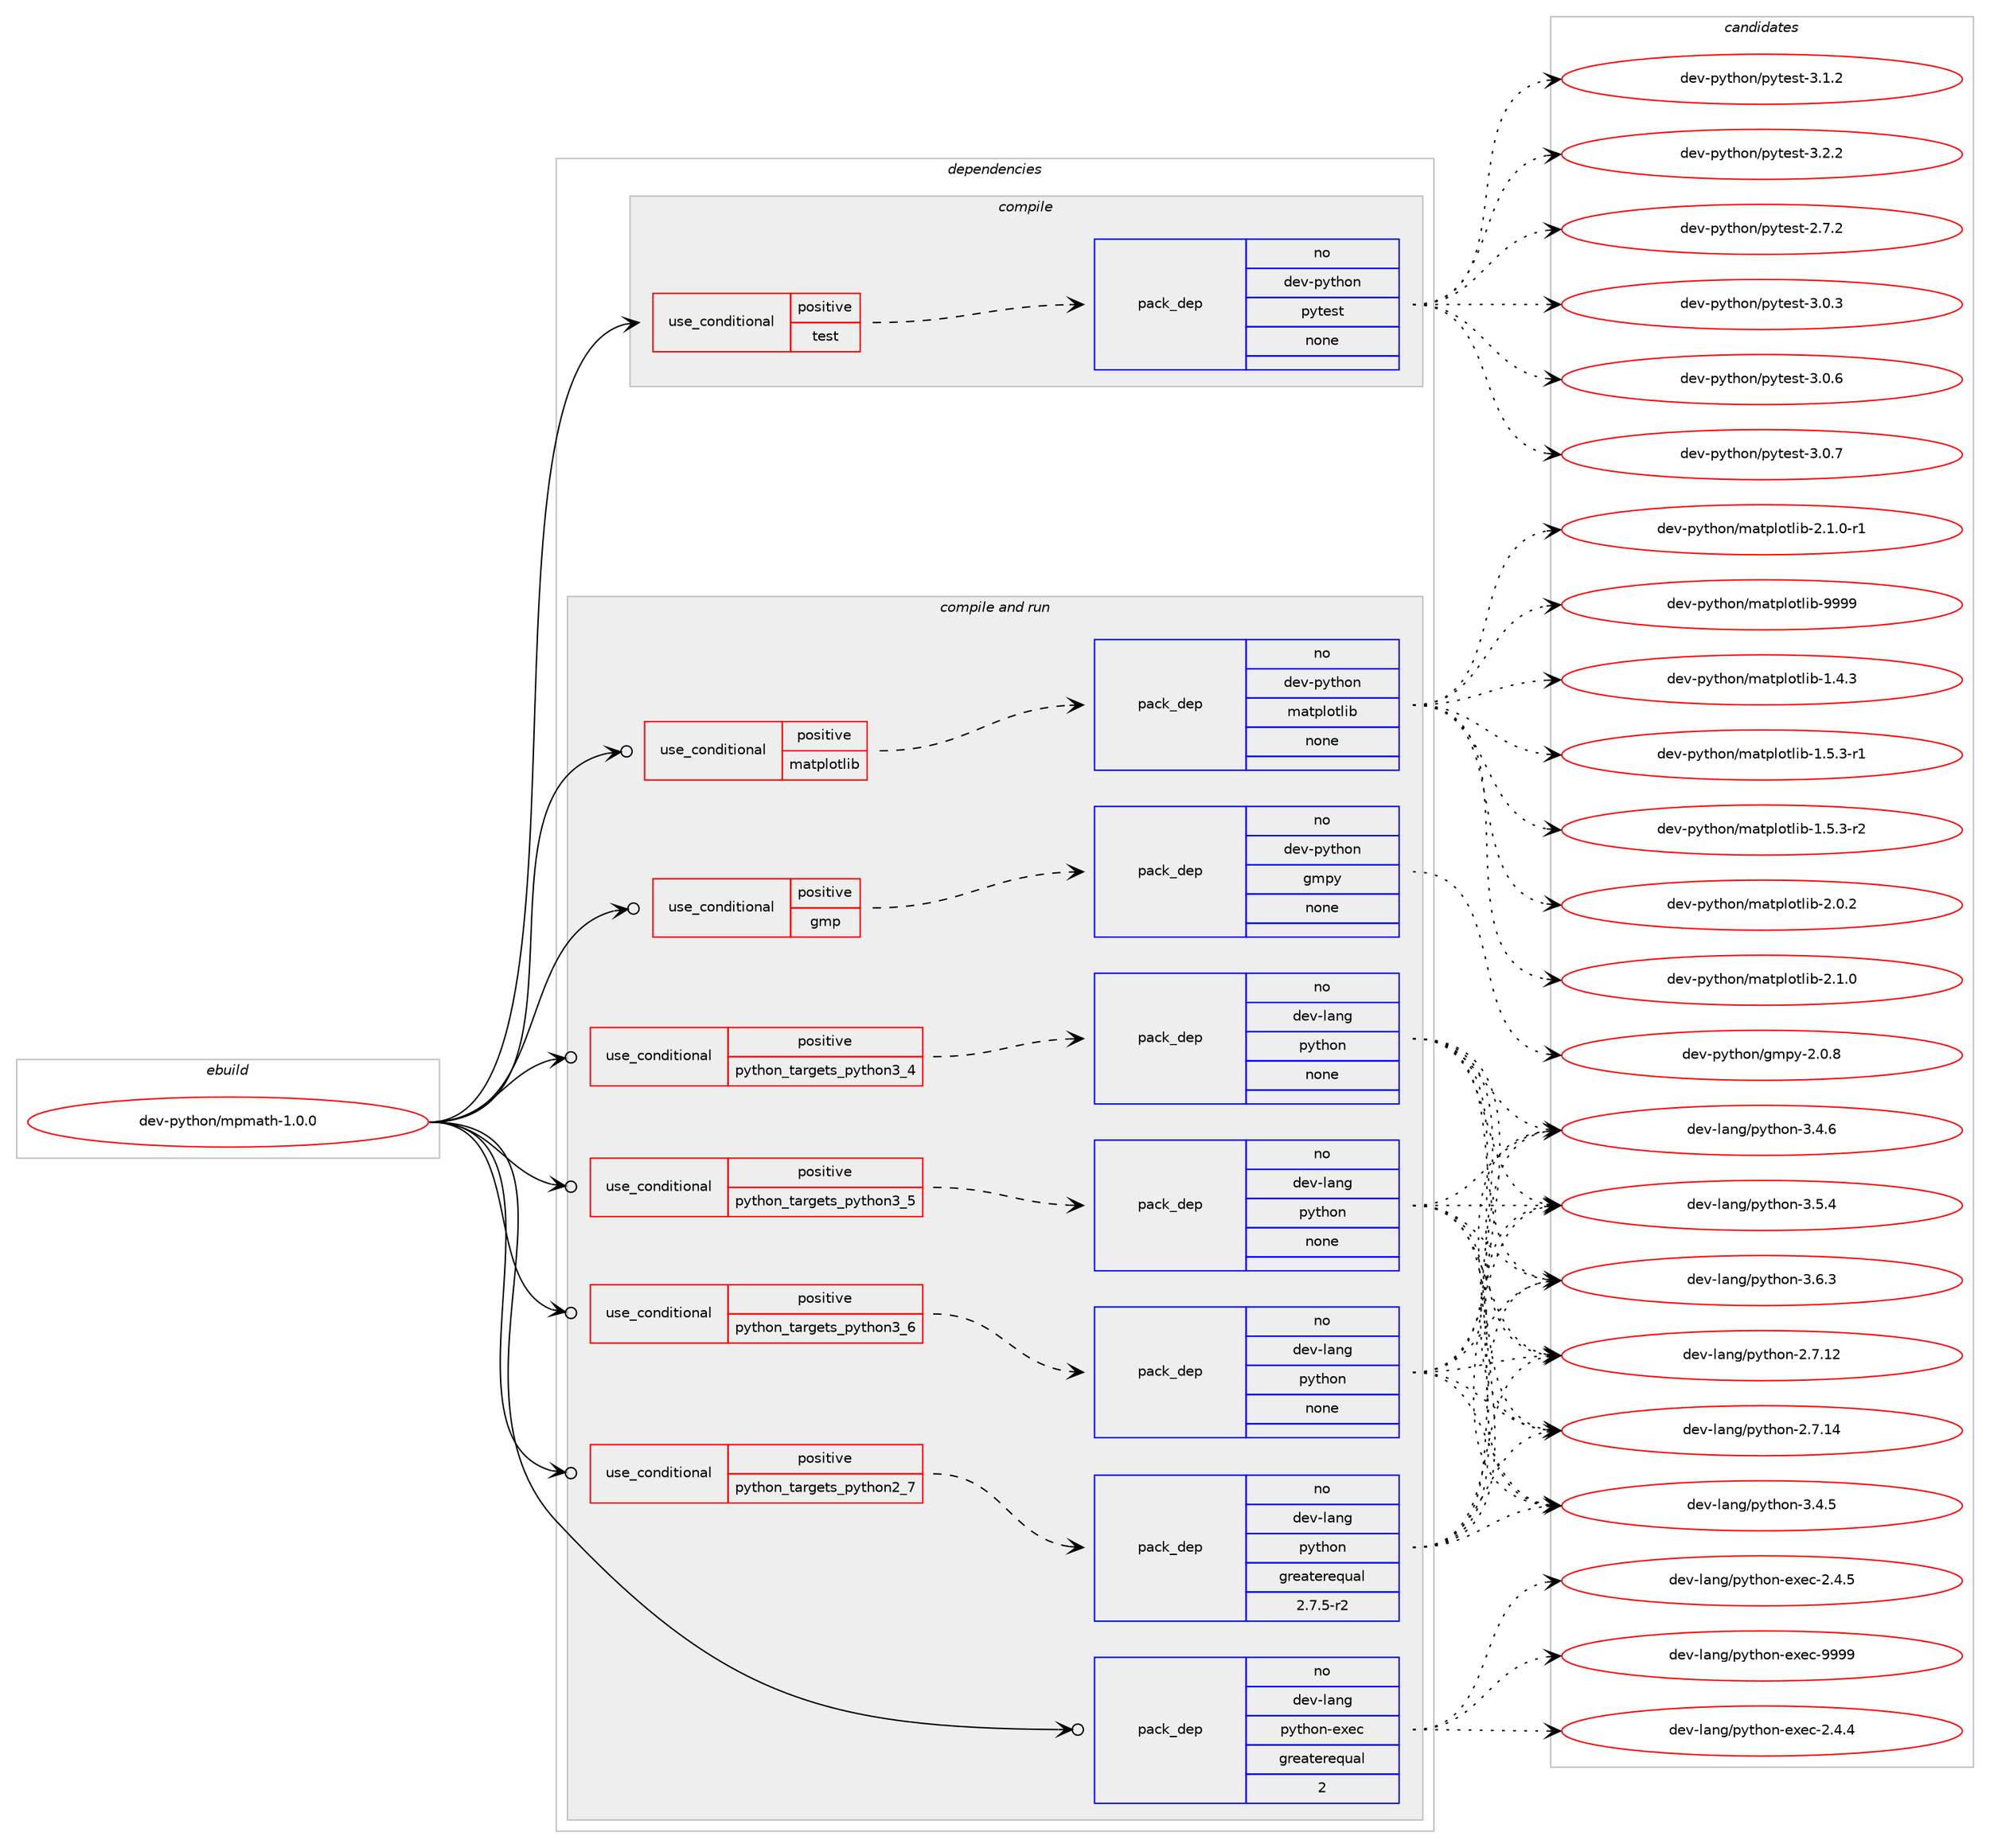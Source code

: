 digraph prolog {

# *************
# Graph options
# *************

newrank=true;
concentrate=true;
compound=true;
graph [rankdir=LR,fontname=Helvetica,fontsize=10,ranksep=1.5];#, ranksep=2.5, nodesep=0.2];
edge  [arrowhead=vee];
node  [fontname=Helvetica,fontsize=10];

# **********
# The ebuild
# **********

subgraph cluster_leftcol {
color=gray;
rank=same;
label=<<i>ebuild</i>>;
id [label="dev-python/mpmath-1.0.0", color=red, width=4, href="../dev-python/mpmath-1.0.0.svg"];
}

# ****************
# The dependencies
# ****************

subgraph cluster_midcol {
color=gray;
label=<<i>dependencies</i>>;
subgraph cluster_compile {
fillcolor="#eeeeee";
style=filled;
label=<<i>compile</i>>;
subgraph cond35702 {
dependency166883 [label=<<TABLE BORDER="0" CELLBORDER="1" CELLSPACING="0" CELLPADDING="4"><TR><TD ROWSPAN="3" CELLPADDING="10">use_conditional</TD></TR><TR><TD>positive</TD></TR><TR><TD>test</TD></TR></TABLE>>, shape=none, color=red];
subgraph pack127326 {
dependency166884 [label=<<TABLE BORDER="0" CELLBORDER="1" CELLSPACING="0" CELLPADDING="4" WIDTH="220"><TR><TD ROWSPAN="6" CELLPADDING="30">pack_dep</TD></TR><TR><TD WIDTH="110">no</TD></TR><TR><TD>dev-python</TD></TR><TR><TD>pytest</TD></TR><TR><TD>none</TD></TR><TR><TD></TD></TR></TABLE>>, shape=none, color=blue];
}
dependency166883:e -> dependency166884:w [weight=20,style="dashed",arrowhead="vee"];
}
id:e -> dependency166883:w [weight=20,style="solid",arrowhead="vee"];
}
subgraph cluster_compileandrun {
fillcolor="#eeeeee";
style=filled;
label=<<i>compile and run</i>>;
subgraph cond35703 {
dependency166885 [label=<<TABLE BORDER="0" CELLBORDER="1" CELLSPACING="0" CELLPADDING="4"><TR><TD ROWSPAN="3" CELLPADDING="10">use_conditional</TD></TR><TR><TD>positive</TD></TR><TR><TD>gmp</TD></TR></TABLE>>, shape=none, color=red];
subgraph pack127327 {
dependency166886 [label=<<TABLE BORDER="0" CELLBORDER="1" CELLSPACING="0" CELLPADDING="4" WIDTH="220"><TR><TD ROWSPAN="6" CELLPADDING="30">pack_dep</TD></TR><TR><TD WIDTH="110">no</TD></TR><TR><TD>dev-python</TD></TR><TR><TD>gmpy</TD></TR><TR><TD>none</TD></TR><TR><TD></TD></TR></TABLE>>, shape=none, color=blue];
}
dependency166885:e -> dependency166886:w [weight=20,style="dashed",arrowhead="vee"];
}
id:e -> dependency166885:w [weight=20,style="solid",arrowhead="odotvee"];
subgraph cond35704 {
dependency166887 [label=<<TABLE BORDER="0" CELLBORDER="1" CELLSPACING="0" CELLPADDING="4"><TR><TD ROWSPAN="3" CELLPADDING="10">use_conditional</TD></TR><TR><TD>positive</TD></TR><TR><TD>matplotlib</TD></TR></TABLE>>, shape=none, color=red];
subgraph pack127328 {
dependency166888 [label=<<TABLE BORDER="0" CELLBORDER="1" CELLSPACING="0" CELLPADDING="4" WIDTH="220"><TR><TD ROWSPAN="6" CELLPADDING="30">pack_dep</TD></TR><TR><TD WIDTH="110">no</TD></TR><TR><TD>dev-python</TD></TR><TR><TD>matplotlib</TD></TR><TR><TD>none</TD></TR><TR><TD></TD></TR></TABLE>>, shape=none, color=blue];
}
dependency166887:e -> dependency166888:w [weight=20,style="dashed",arrowhead="vee"];
}
id:e -> dependency166887:w [weight=20,style="solid",arrowhead="odotvee"];
subgraph cond35705 {
dependency166889 [label=<<TABLE BORDER="0" CELLBORDER="1" CELLSPACING="0" CELLPADDING="4"><TR><TD ROWSPAN="3" CELLPADDING="10">use_conditional</TD></TR><TR><TD>positive</TD></TR><TR><TD>python_targets_python2_7</TD></TR></TABLE>>, shape=none, color=red];
subgraph pack127329 {
dependency166890 [label=<<TABLE BORDER="0" CELLBORDER="1" CELLSPACING="0" CELLPADDING="4" WIDTH="220"><TR><TD ROWSPAN="6" CELLPADDING="30">pack_dep</TD></TR><TR><TD WIDTH="110">no</TD></TR><TR><TD>dev-lang</TD></TR><TR><TD>python</TD></TR><TR><TD>greaterequal</TD></TR><TR><TD>2.7.5-r2</TD></TR></TABLE>>, shape=none, color=blue];
}
dependency166889:e -> dependency166890:w [weight=20,style="dashed",arrowhead="vee"];
}
id:e -> dependency166889:w [weight=20,style="solid",arrowhead="odotvee"];
subgraph cond35706 {
dependency166891 [label=<<TABLE BORDER="0" CELLBORDER="1" CELLSPACING="0" CELLPADDING="4"><TR><TD ROWSPAN="3" CELLPADDING="10">use_conditional</TD></TR><TR><TD>positive</TD></TR><TR><TD>python_targets_python3_4</TD></TR></TABLE>>, shape=none, color=red];
subgraph pack127330 {
dependency166892 [label=<<TABLE BORDER="0" CELLBORDER="1" CELLSPACING="0" CELLPADDING="4" WIDTH="220"><TR><TD ROWSPAN="6" CELLPADDING="30">pack_dep</TD></TR><TR><TD WIDTH="110">no</TD></TR><TR><TD>dev-lang</TD></TR><TR><TD>python</TD></TR><TR><TD>none</TD></TR><TR><TD></TD></TR></TABLE>>, shape=none, color=blue];
}
dependency166891:e -> dependency166892:w [weight=20,style="dashed",arrowhead="vee"];
}
id:e -> dependency166891:w [weight=20,style="solid",arrowhead="odotvee"];
subgraph cond35707 {
dependency166893 [label=<<TABLE BORDER="0" CELLBORDER="1" CELLSPACING="0" CELLPADDING="4"><TR><TD ROWSPAN="3" CELLPADDING="10">use_conditional</TD></TR><TR><TD>positive</TD></TR><TR><TD>python_targets_python3_5</TD></TR></TABLE>>, shape=none, color=red];
subgraph pack127331 {
dependency166894 [label=<<TABLE BORDER="0" CELLBORDER="1" CELLSPACING="0" CELLPADDING="4" WIDTH="220"><TR><TD ROWSPAN="6" CELLPADDING="30">pack_dep</TD></TR><TR><TD WIDTH="110">no</TD></TR><TR><TD>dev-lang</TD></TR><TR><TD>python</TD></TR><TR><TD>none</TD></TR><TR><TD></TD></TR></TABLE>>, shape=none, color=blue];
}
dependency166893:e -> dependency166894:w [weight=20,style="dashed",arrowhead="vee"];
}
id:e -> dependency166893:w [weight=20,style="solid",arrowhead="odotvee"];
subgraph cond35708 {
dependency166895 [label=<<TABLE BORDER="0" CELLBORDER="1" CELLSPACING="0" CELLPADDING="4"><TR><TD ROWSPAN="3" CELLPADDING="10">use_conditional</TD></TR><TR><TD>positive</TD></TR><TR><TD>python_targets_python3_6</TD></TR></TABLE>>, shape=none, color=red];
subgraph pack127332 {
dependency166896 [label=<<TABLE BORDER="0" CELLBORDER="1" CELLSPACING="0" CELLPADDING="4" WIDTH="220"><TR><TD ROWSPAN="6" CELLPADDING="30">pack_dep</TD></TR><TR><TD WIDTH="110">no</TD></TR><TR><TD>dev-lang</TD></TR><TR><TD>python</TD></TR><TR><TD>none</TD></TR><TR><TD></TD></TR></TABLE>>, shape=none, color=blue];
}
dependency166895:e -> dependency166896:w [weight=20,style="dashed",arrowhead="vee"];
}
id:e -> dependency166895:w [weight=20,style="solid",arrowhead="odotvee"];
subgraph pack127333 {
dependency166897 [label=<<TABLE BORDER="0" CELLBORDER="1" CELLSPACING="0" CELLPADDING="4" WIDTH="220"><TR><TD ROWSPAN="6" CELLPADDING="30">pack_dep</TD></TR><TR><TD WIDTH="110">no</TD></TR><TR><TD>dev-lang</TD></TR><TR><TD>python-exec</TD></TR><TR><TD>greaterequal</TD></TR><TR><TD>2</TD></TR></TABLE>>, shape=none, color=blue];
}
id:e -> dependency166897:w [weight=20,style="solid",arrowhead="odotvee"];
}
subgraph cluster_run {
fillcolor="#eeeeee";
style=filled;
label=<<i>run</i>>;
}
}

# **************
# The candidates
# **************

subgraph cluster_choices {
rank=same;
color=gray;
label=<<i>candidates</i>>;

subgraph choice127326 {
color=black;
nodesep=1;
choice1001011184511212111610411111047112121116101115116455046554650 [label="dev-python/pytest-2.7.2", color=red, width=4,href="../dev-python/pytest-2.7.2.svg"];
choice1001011184511212111610411111047112121116101115116455146484651 [label="dev-python/pytest-3.0.3", color=red, width=4,href="../dev-python/pytest-3.0.3.svg"];
choice1001011184511212111610411111047112121116101115116455146484654 [label="dev-python/pytest-3.0.6", color=red, width=4,href="../dev-python/pytest-3.0.6.svg"];
choice1001011184511212111610411111047112121116101115116455146484655 [label="dev-python/pytest-3.0.7", color=red, width=4,href="../dev-python/pytest-3.0.7.svg"];
choice1001011184511212111610411111047112121116101115116455146494650 [label="dev-python/pytest-3.1.2", color=red, width=4,href="../dev-python/pytest-3.1.2.svg"];
choice1001011184511212111610411111047112121116101115116455146504650 [label="dev-python/pytest-3.2.2", color=red, width=4,href="../dev-python/pytest-3.2.2.svg"];
dependency166884:e -> choice1001011184511212111610411111047112121116101115116455046554650:w [style=dotted,weight="100"];
dependency166884:e -> choice1001011184511212111610411111047112121116101115116455146484651:w [style=dotted,weight="100"];
dependency166884:e -> choice1001011184511212111610411111047112121116101115116455146484654:w [style=dotted,weight="100"];
dependency166884:e -> choice1001011184511212111610411111047112121116101115116455146484655:w [style=dotted,weight="100"];
dependency166884:e -> choice1001011184511212111610411111047112121116101115116455146494650:w [style=dotted,weight="100"];
dependency166884:e -> choice1001011184511212111610411111047112121116101115116455146504650:w [style=dotted,weight="100"];
}
subgraph choice127327 {
color=black;
nodesep=1;
choice1001011184511212111610411111047103109112121455046484656 [label="dev-python/gmpy-2.0.8", color=red, width=4,href="../dev-python/gmpy-2.0.8.svg"];
dependency166886:e -> choice1001011184511212111610411111047103109112121455046484656:w [style=dotted,weight="100"];
}
subgraph choice127328 {
color=black;
nodesep=1;
choice10010111845112121116104111110471099711611210811111610810598454946524651 [label="dev-python/matplotlib-1.4.3", color=red, width=4,href="../dev-python/matplotlib-1.4.3.svg"];
choice100101118451121211161041111104710997116112108111116108105984549465346514511449 [label="dev-python/matplotlib-1.5.3-r1", color=red, width=4,href="../dev-python/matplotlib-1.5.3-r1.svg"];
choice100101118451121211161041111104710997116112108111116108105984549465346514511450 [label="dev-python/matplotlib-1.5.3-r2", color=red, width=4,href="../dev-python/matplotlib-1.5.3-r2.svg"];
choice10010111845112121116104111110471099711611210811111610810598455046484650 [label="dev-python/matplotlib-2.0.2", color=red, width=4,href="../dev-python/matplotlib-2.0.2.svg"];
choice10010111845112121116104111110471099711611210811111610810598455046494648 [label="dev-python/matplotlib-2.1.0", color=red, width=4,href="../dev-python/matplotlib-2.1.0.svg"];
choice100101118451121211161041111104710997116112108111116108105984550464946484511449 [label="dev-python/matplotlib-2.1.0-r1", color=red, width=4,href="../dev-python/matplotlib-2.1.0-r1.svg"];
choice100101118451121211161041111104710997116112108111116108105984557575757 [label="dev-python/matplotlib-9999", color=red, width=4,href="../dev-python/matplotlib-9999.svg"];
dependency166888:e -> choice10010111845112121116104111110471099711611210811111610810598454946524651:w [style=dotted,weight="100"];
dependency166888:e -> choice100101118451121211161041111104710997116112108111116108105984549465346514511449:w [style=dotted,weight="100"];
dependency166888:e -> choice100101118451121211161041111104710997116112108111116108105984549465346514511450:w [style=dotted,weight="100"];
dependency166888:e -> choice10010111845112121116104111110471099711611210811111610810598455046484650:w [style=dotted,weight="100"];
dependency166888:e -> choice10010111845112121116104111110471099711611210811111610810598455046494648:w [style=dotted,weight="100"];
dependency166888:e -> choice100101118451121211161041111104710997116112108111116108105984550464946484511449:w [style=dotted,weight="100"];
dependency166888:e -> choice100101118451121211161041111104710997116112108111116108105984557575757:w [style=dotted,weight="100"];
}
subgraph choice127329 {
color=black;
nodesep=1;
choice10010111845108971101034711212111610411111045504655464950 [label="dev-lang/python-2.7.12", color=red, width=4,href="../dev-lang/python-2.7.12.svg"];
choice10010111845108971101034711212111610411111045504655464952 [label="dev-lang/python-2.7.14", color=red, width=4,href="../dev-lang/python-2.7.14.svg"];
choice100101118451089711010347112121116104111110455146524653 [label="dev-lang/python-3.4.5", color=red, width=4,href="../dev-lang/python-3.4.5.svg"];
choice100101118451089711010347112121116104111110455146524654 [label="dev-lang/python-3.4.6", color=red, width=4,href="../dev-lang/python-3.4.6.svg"];
choice100101118451089711010347112121116104111110455146534652 [label="dev-lang/python-3.5.4", color=red, width=4,href="../dev-lang/python-3.5.4.svg"];
choice100101118451089711010347112121116104111110455146544651 [label="dev-lang/python-3.6.3", color=red, width=4,href="../dev-lang/python-3.6.3.svg"];
dependency166890:e -> choice10010111845108971101034711212111610411111045504655464950:w [style=dotted,weight="100"];
dependency166890:e -> choice10010111845108971101034711212111610411111045504655464952:w [style=dotted,weight="100"];
dependency166890:e -> choice100101118451089711010347112121116104111110455146524653:w [style=dotted,weight="100"];
dependency166890:e -> choice100101118451089711010347112121116104111110455146524654:w [style=dotted,weight="100"];
dependency166890:e -> choice100101118451089711010347112121116104111110455146534652:w [style=dotted,weight="100"];
dependency166890:e -> choice100101118451089711010347112121116104111110455146544651:w [style=dotted,weight="100"];
}
subgraph choice127330 {
color=black;
nodesep=1;
choice10010111845108971101034711212111610411111045504655464950 [label="dev-lang/python-2.7.12", color=red, width=4,href="../dev-lang/python-2.7.12.svg"];
choice10010111845108971101034711212111610411111045504655464952 [label="dev-lang/python-2.7.14", color=red, width=4,href="../dev-lang/python-2.7.14.svg"];
choice100101118451089711010347112121116104111110455146524653 [label="dev-lang/python-3.4.5", color=red, width=4,href="../dev-lang/python-3.4.5.svg"];
choice100101118451089711010347112121116104111110455146524654 [label="dev-lang/python-3.4.6", color=red, width=4,href="../dev-lang/python-3.4.6.svg"];
choice100101118451089711010347112121116104111110455146534652 [label="dev-lang/python-3.5.4", color=red, width=4,href="../dev-lang/python-3.5.4.svg"];
choice100101118451089711010347112121116104111110455146544651 [label="dev-lang/python-3.6.3", color=red, width=4,href="../dev-lang/python-3.6.3.svg"];
dependency166892:e -> choice10010111845108971101034711212111610411111045504655464950:w [style=dotted,weight="100"];
dependency166892:e -> choice10010111845108971101034711212111610411111045504655464952:w [style=dotted,weight="100"];
dependency166892:e -> choice100101118451089711010347112121116104111110455146524653:w [style=dotted,weight="100"];
dependency166892:e -> choice100101118451089711010347112121116104111110455146524654:w [style=dotted,weight="100"];
dependency166892:e -> choice100101118451089711010347112121116104111110455146534652:w [style=dotted,weight="100"];
dependency166892:e -> choice100101118451089711010347112121116104111110455146544651:w [style=dotted,weight="100"];
}
subgraph choice127331 {
color=black;
nodesep=1;
choice10010111845108971101034711212111610411111045504655464950 [label="dev-lang/python-2.7.12", color=red, width=4,href="../dev-lang/python-2.7.12.svg"];
choice10010111845108971101034711212111610411111045504655464952 [label="dev-lang/python-2.7.14", color=red, width=4,href="../dev-lang/python-2.7.14.svg"];
choice100101118451089711010347112121116104111110455146524653 [label="dev-lang/python-3.4.5", color=red, width=4,href="../dev-lang/python-3.4.5.svg"];
choice100101118451089711010347112121116104111110455146524654 [label="dev-lang/python-3.4.6", color=red, width=4,href="../dev-lang/python-3.4.6.svg"];
choice100101118451089711010347112121116104111110455146534652 [label="dev-lang/python-3.5.4", color=red, width=4,href="../dev-lang/python-3.5.4.svg"];
choice100101118451089711010347112121116104111110455146544651 [label="dev-lang/python-3.6.3", color=red, width=4,href="../dev-lang/python-3.6.3.svg"];
dependency166894:e -> choice10010111845108971101034711212111610411111045504655464950:w [style=dotted,weight="100"];
dependency166894:e -> choice10010111845108971101034711212111610411111045504655464952:w [style=dotted,weight="100"];
dependency166894:e -> choice100101118451089711010347112121116104111110455146524653:w [style=dotted,weight="100"];
dependency166894:e -> choice100101118451089711010347112121116104111110455146524654:w [style=dotted,weight="100"];
dependency166894:e -> choice100101118451089711010347112121116104111110455146534652:w [style=dotted,weight="100"];
dependency166894:e -> choice100101118451089711010347112121116104111110455146544651:w [style=dotted,weight="100"];
}
subgraph choice127332 {
color=black;
nodesep=1;
choice10010111845108971101034711212111610411111045504655464950 [label="dev-lang/python-2.7.12", color=red, width=4,href="../dev-lang/python-2.7.12.svg"];
choice10010111845108971101034711212111610411111045504655464952 [label="dev-lang/python-2.7.14", color=red, width=4,href="../dev-lang/python-2.7.14.svg"];
choice100101118451089711010347112121116104111110455146524653 [label="dev-lang/python-3.4.5", color=red, width=4,href="../dev-lang/python-3.4.5.svg"];
choice100101118451089711010347112121116104111110455146524654 [label="dev-lang/python-3.4.6", color=red, width=4,href="../dev-lang/python-3.4.6.svg"];
choice100101118451089711010347112121116104111110455146534652 [label="dev-lang/python-3.5.4", color=red, width=4,href="../dev-lang/python-3.5.4.svg"];
choice100101118451089711010347112121116104111110455146544651 [label="dev-lang/python-3.6.3", color=red, width=4,href="../dev-lang/python-3.6.3.svg"];
dependency166896:e -> choice10010111845108971101034711212111610411111045504655464950:w [style=dotted,weight="100"];
dependency166896:e -> choice10010111845108971101034711212111610411111045504655464952:w [style=dotted,weight="100"];
dependency166896:e -> choice100101118451089711010347112121116104111110455146524653:w [style=dotted,weight="100"];
dependency166896:e -> choice100101118451089711010347112121116104111110455146524654:w [style=dotted,weight="100"];
dependency166896:e -> choice100101118451089711010347112121116104111110455146534652:w [style=dotted,weight="100"];
dependency166896:e -> choice100101118451089711010347112121116104111110455146544651:w [style=dotted,weight="100"];
}
subgraph choice127333 {
color=black;
nodesep=1;
choice1001011184510897110103471121211161041111104510112010199455046524652 [label="dev-lang/python-exec-2.4.4", color=red, width=4,href="../dev-lang/python-exec-2.4.4.svg"];
choice1001011184510897110103471121211161041111104510112010199455046524653 [label="dev-lang/python-exec-2.4.5", color=red, width=4,href="../dev-lang/python-exec-2.4.5.svg"];
choice10010111845108971101034711212111610411111045101120101994557575757 [label="dev-lang/python-exec-9999", color=red, width=4,href="../dev-lang/python-exec-9999.svg"];
dependency166897:e -> choice1001011184510897110103471121211161041111104510112010199455046524652:w [style=dotted,weight="100"];
dependency166897:e -> choice1001011184510897110103471121211161041111104510112010199455046524653:w [style=dotted,weight="100"];
dependency166897:e -> choice10010111845108971101034711212111610411111045101120101994557575757:w [style=dotted,weight="100"];
}
}

}
